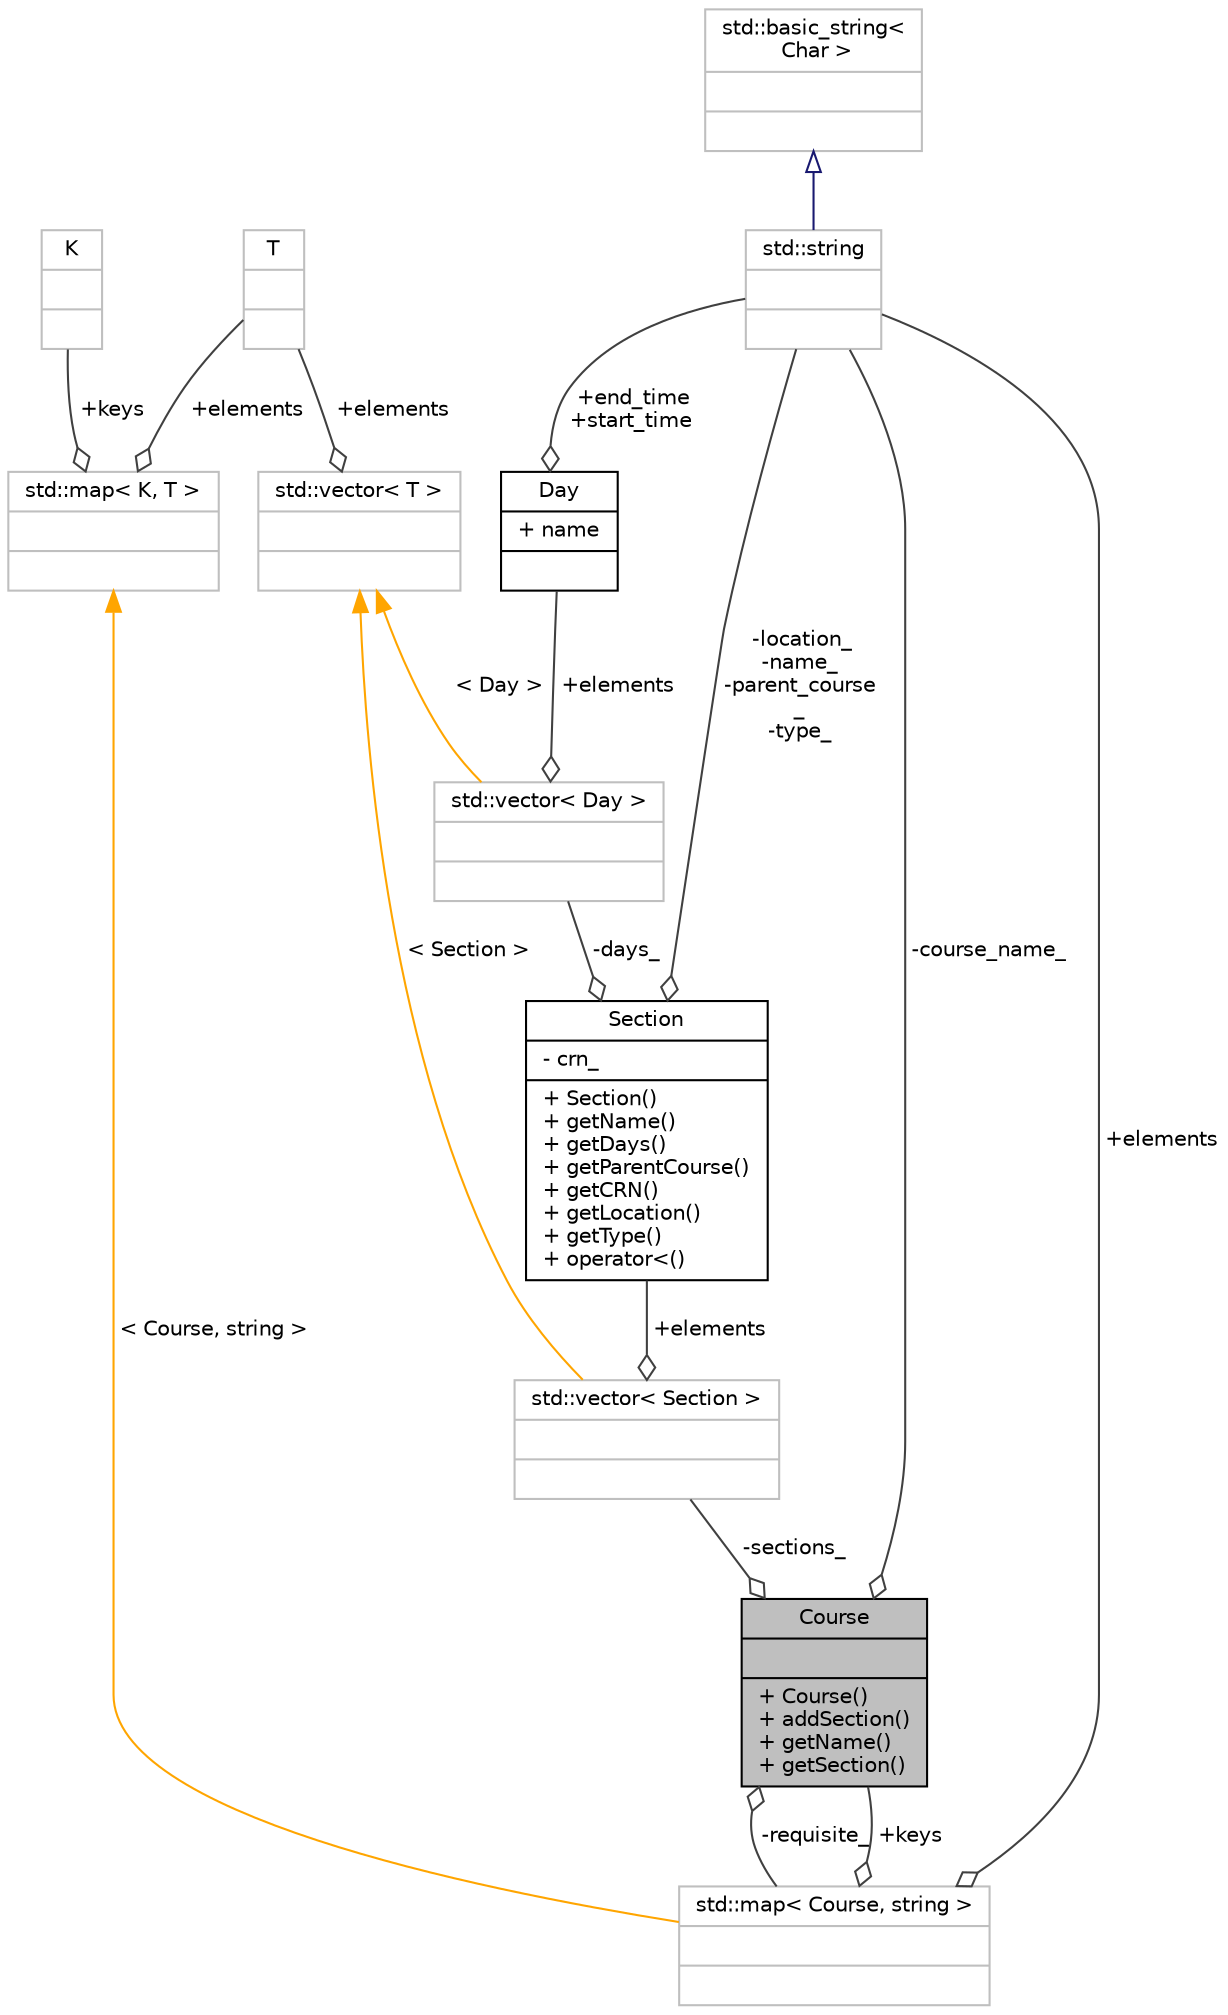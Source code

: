 digraph "Course"
{
 // LATEX_PDF_SIZE
  edge [fontname="Helvetica",fontsize="10",labelfontname="Helvetica",labelfontsize="10"];
  node [fontname="Helvetica",fontsize="10",shape=record];
  Node1 [label="{Course\n||+ Course()\l+ addSection()\l+ getName()\l+ getSection()\l}",height=0.2,width=0.4,color="black", fillcolor="grey75", style="filled", fontcolor="black",tooltip=" "];
  Node2 -> Node1 [color="grey25",fontsize="10",style="solid",label=" -sections_" ,arrowhead="odiamond",fontname="Helvetica"];
  Node2 [label="{std::vector\< Section \>\n||}",height=0.2,width=0.4,color="grey75", fillcolor="white", style="filled",tooltip=" "];
  Node3 -> Node2 [color="grey25",fontsize="10",style="solid",label=" +elements" ,arrowhead="odiamond",fontname="Helvetica"];
  Node3 [label="{Section\n|- crn_\l|+ Section()\l+ getName()\l+ getDays()\l+ getParentCourse()\l+ getCRN()\l+ getLocation()\l+ getType()\l+ operator\<()\l}",height=0.2,width=0.4,color="black", fillcolor="white", style="filled",URL="$classSection.html",tooltip=" "];
  Node4 -> Node3 [color="grey25",fontsize="10",style="solid",label=" -days_" ,arrowhead="odiamond",fontname="Helvetica"];
  Node4 [label="{std::vector\< Day \>\n||}",height=0.2,width=0.4,color="grey75", fillcolor="white", style="filled",tooltip=" "];
  Node5 -> Node4 [color="grey25",fontsize="10",style="solid",label=" +elements" ,arrowhead="odiamond",fontname="Helvetica"];
  Node5 [label="{Day\n|+ name\l|}",height=0.2,width=0.4,color="black", fillcolor="white", style="filled",URL="$structDay.html",tooltip=" "];
  Node6 -> Node5 [color="grey25",fontsize="10",style="solid",label=" +end_time\n+start_time" ,arrowhead="odiamond",fontname="Helvetica"];
  Node6 [label="{std::string\n||}",height=0.2,width=0.4,color="grey75", fillcolor="white", style="filled",tooltip=" "];
  Node7 -> Node6 [dir="back",color="midnightblue",fontsize="10",style="solid",arrowtail="onormal",fontname="Helvetica"];
  Node7 [label="{std::basic_string\<\l Char \>\n||}",height=0.2,width=0.4,color="grey75", fillcolor="white", style="filled",tooltip=" "];
  Node8 -> Node4 [dir="back",color="orange",fontsize="10",style="solid",label=" \< Day \>" ,fontname="Helvetica"];
  Node8 [label="{std::vector\< T \>\n||}",height=0.2,width=0.4,color="grey75", fillcolor="white", style="filled",tooltip=" "];
  Node9 -> Node8 [color="grey25",fontsize="10",style="solid",label=" +elements" ,arrowhead="odiamond",fontname="Helvetica"];
  Node9 [label="{T\n||}",height=0.2,width=0.4,color="grey75", fillcolor="white", style="filled",tooltip=" "];
  Node6 -> Node3 [color="grey25",fontsize="10",style="solid",label=" -location_\n-name_\n-parent_course\l_\n-type_" ,arrowhead="odiamond",fontname="Helvetica"];
  Node8 -> Node2 [dir="back",color="orange",fontsize="10",style="solid",label=" \< Section \>" ,fontname="Helvetica"];
  Node10 -> Node1 [color="grey25",fontsize="10",style="solid",label=" -requisite_" ,arrowhead="odiamond",fontname="Helvetica"];
  Node10 [label="{std::map\< Course, string \>\n||}",height=0.2,width=0.4,color="grey75", fillcolor="white", style="filled",tooltip=" "];
  Node6 -> Node10 [color="grey25",fontsize="10",style="solid",label=" +elements" ,arrowhead="odiamond",fontname="Helvetica"];
  Node1 -> Node10 [color="grey25",fontsize="10",style="solid",label=" +keys" ,arrowhead="odiamond",fontname="Helvetica"];
  Node11 -> Node10 [dir="back",color="orange",fontsize="10",style="solid",label=" \< Course, string \>" ,fontname="Helvetica"];
  Node11 [label="{std::map\< K, T \>\n||}",height=0.2,width=0.4,color="grey75", fillcolor="white", style="filled",tooltip=" "];
  Node12 -> Node11 [color="grey25",fontsize="10",style="solid",label=" +keys" ,arrowhead="odiamond",fontname="Helvetica"];
  Node12 [label="{K\n||}",height=0.2,width=0.4,color="grey75", fillcolor="white", style="filled",tooltip=" "];
  Node9 -> Node11 [color="grey25",fontsize="10",style="solid",label=" +elements" ,arrowhead="odiamond",fontname="Helvetica"];
  Node6 -> Node1 [color="grey25",fontsize="10",style="solid",label=" -course_name_" ,arrowhead="odiamond",fontname="Helvetica"];
}
